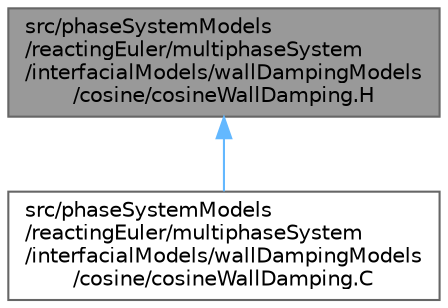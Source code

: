 digraph "src/phaseSystemModels/reactingEuler/multiphaseSystem/interfacialModels/wallDampingModels/cosine/cosineWallDamping.H"
{
 // LATEX_PDF_SIZE
  bgcolor="transparent";
  edge [fontname=Helvetica,fontsize=10,labelfontname=Helvetica,labelfontsize=10];
  node [fontname=Helvetica,fontsize=10,shape=box,height=0.2,width=0.4];
  Node1 [id="Node000001",label="src/phaseSystemModels\l/reactingEuler/multiphaseSystem\l/interfacialModels/wallDampingModels\l/cosine/cosineWallDamping.H",height=0.2,width=0.4,color="gray40", fillcolor="grey60", style="filled", fontcolor="black",tooltip=" "];
  Node1 -> Node2 [id="edge1_Node000001_Node000002",dir="back",color="steelblue1",style="solid",tooltip=" "];
  Node2 [id="Node000002",label="src/phaseSystemModels\l/reactingEuler/multiphaseSystem\l/interfacialModels/wallDampingModels\l/cosine/cosineWallDamping.C",height=0.2,width=0.4,color="grey40", fillcolor="white", style="filled",URL="$cosineWallDamping_8C.html",tooltip=" "];
}
